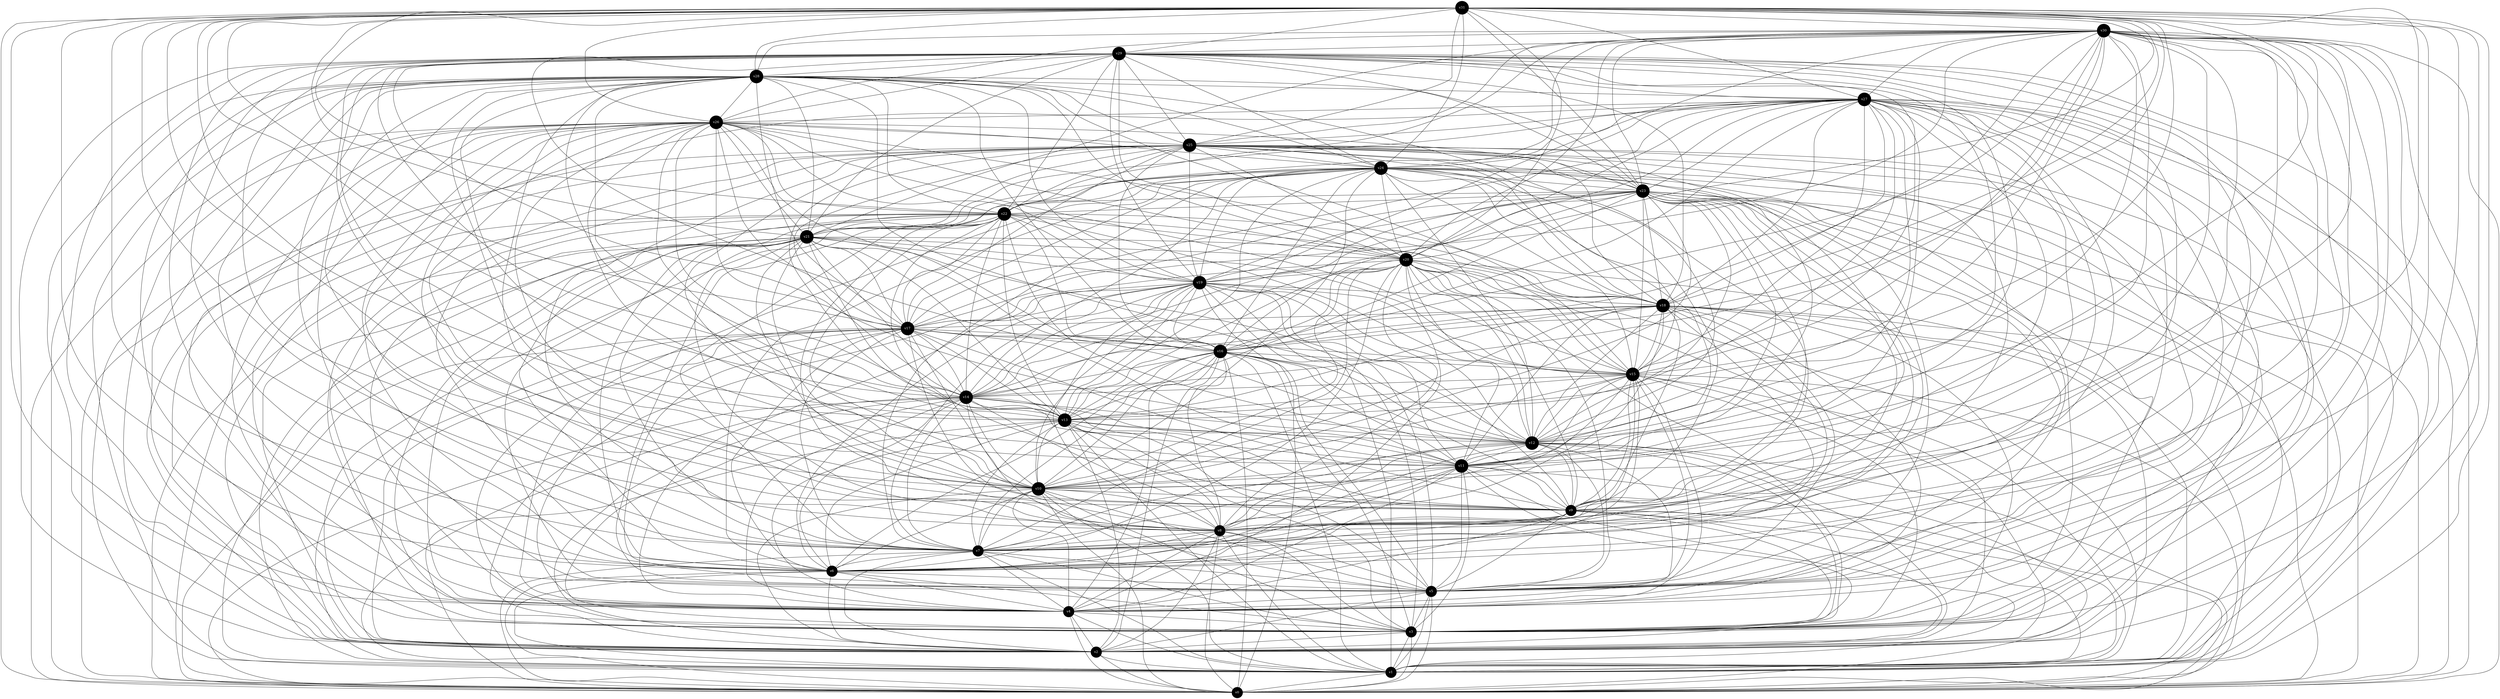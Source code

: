 graph {
node[fontcolor = white, fillcolor = black, style = filled, shape = circle, fontsize = "12.5"];
v0 [pos = "27.33, 25.33!"];
v1 [pos = "32.00, 14.67!"];
v2 [pos = "16.67, 1.67!"];
v3 [pos = "16.33, 2.67!"];
v4 [pos = "4.33, 2.33!"];
v5 [pos = "9.67, 29.67!"];
v6 [pos = "19.33, 10.00!"];
v7 [pos = "28.00, 13.00!"];
v8 [pos = "4.67, 8.00!"];
v9 [pos = "0.67, 13.00!"];
v10 [pos = "1.00, 27.33!"];
v11 [pos = "1.67, 3.33!"];
v12 [pos = "32.67, 17.33!"];
v13 [pos = "28.00, 8.33!"];
v14 [pos = "20.33, 19.67!"];
v15 [pos = "0.33, 21.67!"];
v16 [pos = "29.33, 17.00!"];
v17 [pos = "30.33, 0.67!"];
v18 [pos = "6.33, 10.67!"];
v19 [pos = "31.00, 1.00!"];
v20 [pos = "16.67, 31.00!"];
v21 [pos = "32.67, 4.67!"];
v22 [pos = "1.67, 14.00!"];
v23 [pos = "14.00, 3.00!"];
v24 [pos = "20.33, 20.67!"];
v25 [pos = "3.00, 32.33!"];
v26 [pos = "26.67, 18.33!"];
v27 [pos = "19.00, 23.00!"];
v28 [pos = "7.67, 5.00!"];
v29 [pos = "6.67, 23.33!"];
v30 [pos = "28.33, 20.00!"];
v31 [pos = "32.67, 1.67!"];
v1 -- v0;
v2 -- v0;
v2 -- v1;
v3 -- v0;
v3 -- v1;
v3 -- v2;
v4 -- v0;
v4 -- v1;
v4 -- v2;
v4 -- v3;
v5 -- v0;
v5 -- v1;
v5 -- v2;
v5 -- v3;
v5 -- v4;
v6 -- v0;
v6 -- v1;
v6 -- v2;
v6 -- v3;
v6 -- v4;
v6 -- v5;
v7 -- v0;
v7 -- v1;
v7 -- v2;
v7 -- v3;
v7 -- v4;
v7 -- v5;
v7 -- v6;
v8 -- v0;
v8 -- v1;
v8 -- v2;
v8 -- v3;
v8 -- v4;
v8 -- v5;
v8 -- v6;
v8 -- v7;
v9 -- v0;
v9 -- v1;
v9 -- v2;
v9 -- v3;
v9 -- v4;
v9 -- v5;
v9 -- v6;
v9 -- v7;
v9 -- v8;
v10 -- v0;
v10 -- v1;
v10 -- v2;
v10 -- v3;
v10 -- v4;
v10 -- v5;
v10 -- v6;
v10 -- v7;
v10 -- v8;
v10 -- v9;
v11 -- v0;
v11 -- v1;
v11 -- v2;
v11 -- v3;
v11 -- v4;
v11 -- v5;
v11 -- v6;
v11 -- v7;
v11 -- v8;
v11 -- v9;
v11 -- v10;
v12 -- v0;
v12 -- v1;
v12 -- v2;
v12 -- v3;
v12 -- v4;
v12 -- v5;
v12 -- v6;
v12 -- v7;
v12 -- v8;
v12 -- v9;
v12 -- v10;
v12 -- v11;
v13 -- v0;
v13 -- v1;
v13 -- v2;
v13 -- v3;
v13 -- v4;
v13 -- v5;
v13 -- v6;
v13 -- v7;
v13 -- v8;
v13 -- v9;
v13 -- v10;
v13 -- v11;
v13 -- v12;
v14 -- v0;
v14 -- v1;
v14 -- v2;
v14 -- v3;
v14 -- v4;
v14 -- v5;
v14 -- v6;
v14 -- v7;
v14 -- v8;
v14 -- v9;
v14 -- v10;
v14 -- v11;
v14 -- v12;
v14 -- v13;
v15 -- v0;
v15 -- v1;
v15 -- v2;
v15 -- v3;
v15 -- v4;
v15 -- v5;
v15 -- v6;
v15 -- v7;
v15 -- v8;
v15 -- v9;
v15 -- v10;
v15 -- v11;
v15 -- v12;
v15 -- v13;
v15 -- v14;
v16 -- v0;
v16 -- v1;
v16 -- v2;
v16 -- v3;
v16 -- v4;
v16 -- v5;
v16 -- v6;
v16 -- v7;
v16 -- v8;
v16 -- v9;
v16 -- v10;
v16 -- v11;
v16 -- v12;
v16 -- v13;
v16 -- v14;
v16 -- v15;
v17 -- v0;
v17 -- v1;
v17 -- v2;
v17 -- v3;
v17 -- v4;
v17 -- v5;
v17 -- v6;
v17 -- v7;
v17 -- v8;
v17 -- v9;
v17 -- v10;
v17 -- v11;
v17 -- v12;
v17 -- v13;
v17 -- v14;
v17 -- v15;
v17 -- v16;
v18 -- v0;
v18 -- v1;
v18 -- v2;
v18 -- v3;
v18 -- v4;
v18 -- v5;
v18 -- v6;
v18 -- v7;
v18 -- v8;
v18 -- v9;
v18 -- v10;
v18 -- v11;
v18 -- v12;
v18 -- v13;
v18 -- v14;
v18 -- v15;
v18 -- v16;
v18 -- v17;
v19 -- v0;
v19 -- v1;
v19 -- v2;
v19 -- v3;
v19 -- v4;
v19 -- v5;
v19 -- v6;
v19 -- v7;
v19 -- v8;
v19 -- v9;
v19 -- v10;
v19 -- v11;
v19 -- v12;
v19 -- v13;
v19 -- v14;
v19 -- v15;
v19 -- v16;
v19 -- v17;
v19 -- v18;
v20 -- v0;
v20 -- v1;
v20 -- v2;
v20 -- v3;
v20 -- v4;
v20 -- v5;
v20 -- v6;
v20 -- v7;
v20 -- v8;
v20 -- v9;
v20 -- v10;
v20 -- v11;
v20 -- v12;
v20 -- v13;
v20 -- v14;
v20 -- v15;
v20 -- v16;
v20 -- v17;
v20 -- v18;
v20 -- v19;
v21 -- v0;
v21 -- v1;
v21 -- v2;
v21 -- v3;
v21 -- v4;
v21 -- v5;
v21 -- v6;
v21 -- v7;
v21 -- v8;
v21 -- v9;
v21 -- v10;
v21 -- v11;
v21 -- v12;
v21 -- v13;
v21 -- v14;
v21 -- v15;
v21 -- v16;
v21 -- v17;
v21 -- v18;
v21 -- v19;
v21 -- v20;
v22 -- v0;
v22 -- v1;
v22 -- v2;
v22 -- v3;
v22 -- v4;
v22 -- v5;
v22 -- v6;
v22 -- v7;
v22 -- v8;
v22 -- v9;
v22 -- v10;
v22 -- v11;
v22 -- v12;
v22 -- v13;
v22 -- v14;
v22 -- v15;
v22 -- v16;
v22 -- v17;
v22 -- v18;
v22 -- v19;
v22 -- v20;
v22 -- v21;
v23 -- v0;
v23 -- v1;
v23 -- v2;
v23 -- v3;
v23 -- v4;
v23 -- v5;
v23 -- v6;
v23 -- v7;
v23 -- v8;
v23 -- v9;
v23 -- v10;
v23 -- v11;
v23 -- v12;
v23 -- v13;
v23 -- v14;
v23 -- v15;
v23 -- v16;
v23 -- v17;
v23 -- v18;
v23 -- v19;
v23 -- v20;
v23 -- v21;
v23 -- v22;
v24 -- v0;
v24 -- v1;
v24 -- v2;
v24 -- v3;
v24 -- v4;
v24 -- v5;
v24 -- v6;
v24 -- v7;
v24 -- v8;
v24 -- v9;
v24 -- v10;
v24 -- v11;
v24 -- v12;
v24 -- v13;
v24 -- v14;
v24 -- v15;
v24 -- v16;
v24 -- v17;
v24 -- v18;
v24 -- v19;
v24 -- v20;
v24 -- v21;
v24 -- v22;
v24 -- v23;
v25 -- v0;
v25 -- v1;
v25 -- v2;
v25 -- v3;
v25 -- v4;
v25 -- v5;
v25 -- v6;
v25 -- v7;
v25 -- v8;
v25 -- v9;
v25 -- v10;
v25 -- v11;
v25 -- v12;
v25 -- v13;
v25 -- v14;
v25 -- v15;
v25 -- v16;
v25 -- v17;
v25 -- v18;
v25 -- v19;
v25 -- v20;
v25 -- v21;
v25 -- v22;
v25 -- v23;
v25 -- v24;
v26 -- v0;
v26 -- v1;
v26 -- v2;
v26 -- v3;
v26 -- v4;
v26 -- v5;
v26 -- v6;
v26 -- v7;
v26 -- v8;
v26 -- v9;
v26 -- v10;
v26 -- v11;
v26 -- v12;
v26 -- v13;
v26 -- v14;
v26 -- v15;
v26 -- v16;
v26 -- v17;
v26 -- v18;
v26 -- v19;
v26 -- v20;
v26 -- v21;
v26 -- v22;
v26 -- v23;
v26 -- v24;
v26 -- v25;
v27 -- v0;
v27 -- v1;
v27 -- v2;
v27 -- v3;
v27 -- v4;
v27 -- v5;
v27 -- v6;
v27 -- v7;
v27 -- v8;
v27 -- v9;
v27 -- v10;
v27 -- v11;
v27 -- v12;
v27 -- v13;
v27 -- v14;
v27 -- v15;
v27 -- v16;
v27 -- v17;
v27 -- v18;
v27 -- v19;
v27 -- v20;
v27 -- v21;
v27 -- v22;
v27 -- v23;
v27 -- v24;
v27 -- v25;
v27 -- v26;
v28 -- v0;
v28 -- v1;
v28 -- v2;
v28 -- v3;
v28 -- v4;
v28 -- v5;
v28 -- v6;
v28 -- v7;
v28 -- v8;
v28 -- v9;
v28 -- v10;
v28 -- v11;
v28 -- v12;
v28 -- v13;
v28 -- v14;
v28 -- v15;
v28 -- v16;
v28 -- v17;
v28 -- v18;
v28 -- v19;
v28 -- v20;
v28 -- v21;
v28 -- v22;
v28 -- v23;
v28 -- v24;
v28 -- v25;
v28 -- v26;
v28 -- v27;
v29 -- v0;
v29 -- v1;
v29 -- v2;
v29 -- v3;
v29 -- v4;
v29 -- v5;
v29 -- v6;
v29 -- v7;
v29 -- v8;
v29 -- v9;
v29 -- v10;
v29 -- v11;
v29 -- v12;
v29 -- v13;
v29 -- v14;
v29 -- v15;
v29 -- v16;
v29 -- v17;
v29 -- v18;
v29 -- v19;
v29 -- v20;
v29 -- v21;
v29 -- v22;
v29 -- v23;
v29 -- v24;
v29 -- v25;
v29 -- v26;
v29 -- v27;
v29 -- v28;
v30 -- v0;
v30 -- v1;
v30 -- v2;
v30 -- v3;
v30 -- v4;
v30 -- v5;
v30 -- v6;
v30 -- v7;
v30 -- v8;
v30 -- v9;
v30 -- v10;
v30 -- v11;
v30 -- v12;
v30 -- v13;
v30 -- v14;
v30 -- v15;
v30 -- v16;
v30 -- v17;
v30 -- v18;
v30 -- v19;
v30 -- v20;
v30 -- v21;
v30 -- v22;
v30 -- v23;
v30 -- v24;
v30 -- v25;
v30 -- v26;
v30 -- v27;
v30 -- v28;
v30 -- v29;
v31 -- v0;
v31 -- v1;
v31 -- v2;
v31 -- v3;
v31 -- v4;
v31 -- v5;
v31 -- v6;
v31 -- v7;
v31 -- v8;
v31 -- v9;
v31 -- v10;
v31 -- v11;
v31 -- v12;
v31 -- v13;
v31 -- v14;
v31 -- v15;
v31 -- v16;
v31 -- v17;
v31 -- v18;
v31 -- v19;
v31 -- v20;
v31 -- v21;
v31 -- v22;
v31 -- v23;
v31 -- v24;
v31 -- v25;
v31 -- v26;
v31 -- v27;
v31 -- v28;
v31 -- v29;
v31 -- v30;
}
